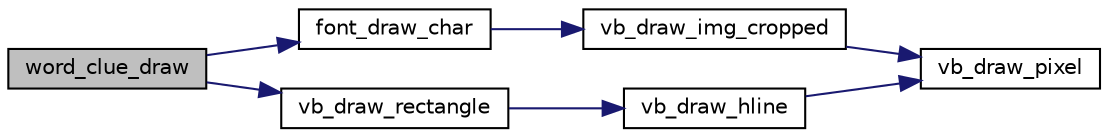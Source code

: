 digraph "word_clue_draw"
{
 // LATEX_PDF_SIZE
  edge [fontname="Helvetica",fontsize="10",labelfontname="Helvetica",labelfontsize="10"];
  node [fontname="Helvetica",fontsize="10",shape=record];
  rankdir="LR";
  Node1 [label="word_clue_draw",height=0.2,width=0.4,color="black", fillcolor="grey75", style="filled", fontcolor="black",tooltip="Draws a given word clue to the given buffer on the given coordinates."];
  Node1 -> Node2 [color="midnightblue",fontsize="10",style="solid",fontname="Helvetica"];
  Node2 [label="font_draw_char",height=0.2,width=0.4,color="black", fillcolor="white", style="filled",URL="$group__font.html#gaa049c74a42572fa8713f9d08ddf42fc1",tooltip="Draws a given char to the given coordinates in the given buffer."];
  Node2 -> Node3 [color="midnightblue",fontsize="10",style="solid",fontname="Helvetica"];
  Node3 [label="vb_draw_img_cropped",height=0.2,width=0.4,color="black", fillcolor="white", style="filled",URL="$group__graphics.html#ga31260a04eb12bc7be5012378500b09b0",tooltip="Draws a portion of a given xpm image in the given buffer in the given coordinates."];
  Node3 -> Node4 [color="midnightblue",fontsize="10",style="solid",fontname="Helvetica"];
  Node4 [label="vb_draw_pixel",height=0.2,width=0.4,color="black", fillcolor="white", style="filled",URL="$group__graphics.html#ga257b5dac975604f70651e8764ad8acd8",tooltip="Draws a pixel in the given buffer in the given coordinates with the given color."];
  Node1 -> Node5 [color="midnightblue",fontsize="10",style="solid",fontname="Helvetica"];
  Node5 [label="vb_draw_rectangle",height=0.2,width=0.4,color="black", fillcolor="white", style="filled",URL="$group__graphics.html#ga16484c11b9019a2395c4964fe7da3ab1",tooltip="Draws a rectangle in the given buffer in the given coordinates with the given height and width with t..."];
  Node5 -> Node6 [color="midnightblue",fontsize="10",style="solid",fontname="Helvetica"];
  Node6 [label="vb_draw_hline",height=0.2,width=0.4,color="black", fillcolor="white", style="filled",URL="$group__graphics.html#ga58454ceb710c0fca6b21c049f0cac3a6",tooltip="Draws a horizontal line in the given buffer in the given coordinates with the given color."];
  Node6 -> Node4 [color="midnightblue",fontsize="10",style="solid",fontname="Helvetica"];
}
